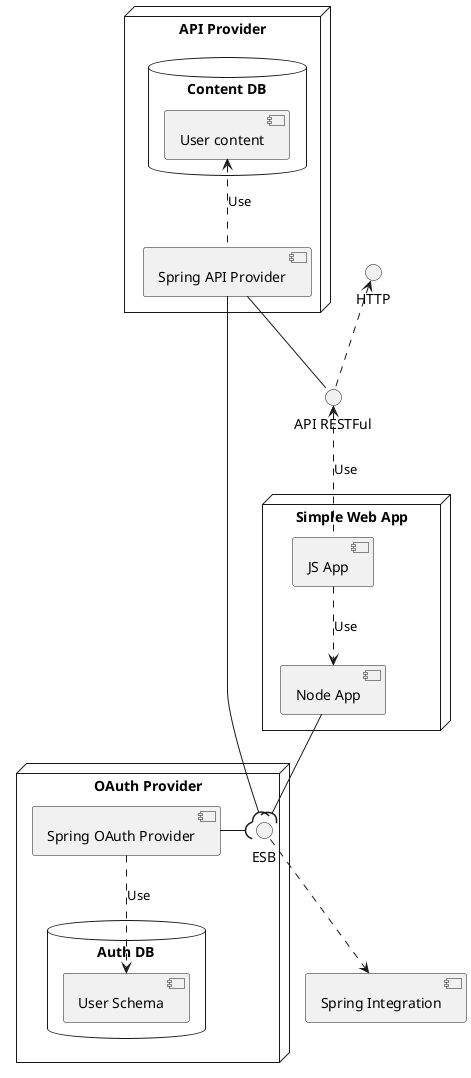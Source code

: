 @startuml
skinparam componentStyle uml2

interface HTTP

interface "API RESTFul" as APIREST


node "Simple Web App" {
    [Node App]
    [JS App]
}

node "OAuth Provider" {
    [Spring OAuth Provider]
    database "Auth DB" {
        [User Schema]
    }

    interface "ESB" as Integration
}

node "API Provider" {
    [Spring API Provider]
    database "Content DB" {
        [User content]
    }
}

[JS App] ..> [Node App] : Use
[User Schema] <.up. [Spring OAuth Provider] : Use
[User content] <.. [Spring API Provider] : Use
Integration ..> [Spring Integration]


APIREST .up.> HTTP

[Spring API Provider] -- APIREST
[JS App] .up.> APIREST : Use

[Node App] --( Integration
[Spring OAuth Provider] -right-( Integration
[Spring API Provider] --( Integration

@enduml